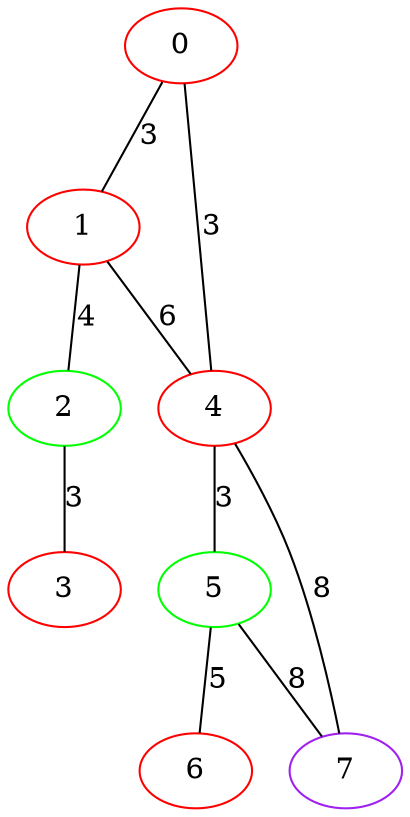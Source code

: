 graph "" {
0 [color=red, weight=1];
1 [color=red, weight=1];
2 [color=green, weight=2];
3 [color=red, weight=1];
4 [color=red, weight=1];
5 [color=green, weight=2];
6 [color=red, weight=1];
7 [color=purple, weight=4];
0 -- 1  [key=0, label=3];
0 -- 4  [key=0, label=3];
1 -- 2  [key=0, label=4];
1 -- 4  [key=0, label=6];
2 -- 3  [key=0, label=3];
4 -- 5  [key=0, label=3];
4 -- 7  [key=0, label=8];
5 -- 6  [key=0, label=5];
5 -- 7  [key=0, label=8];
}
